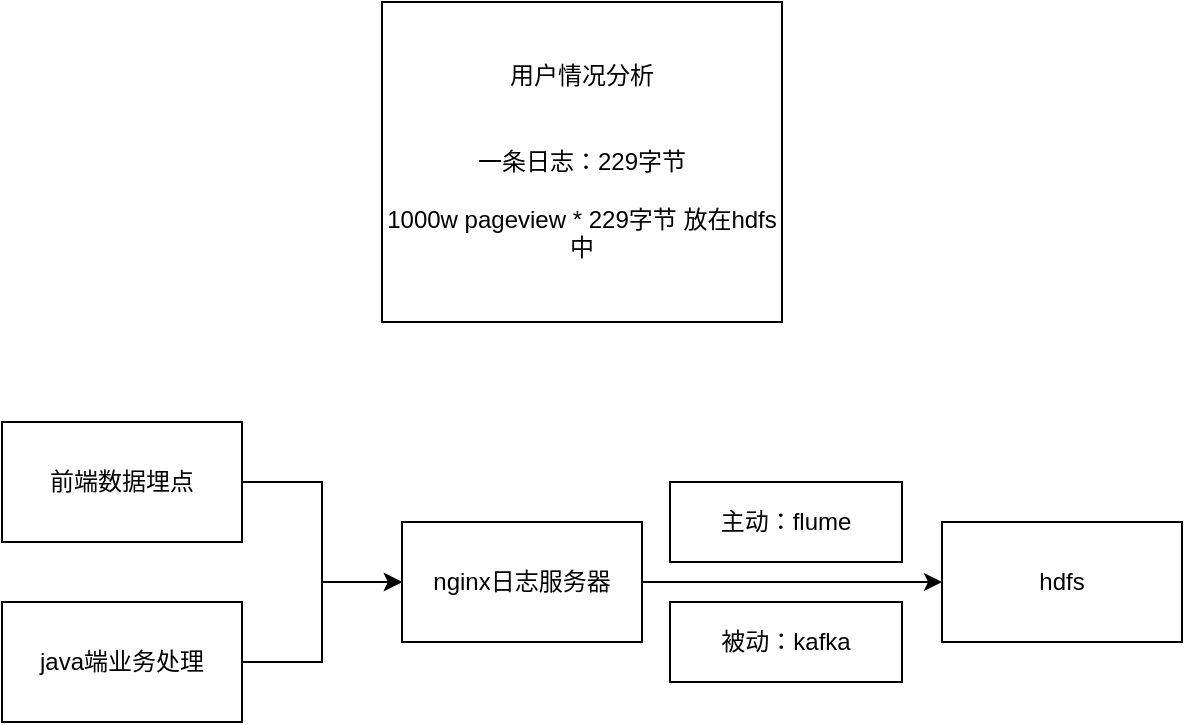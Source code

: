 <mxfile version="17.1.1" type="github">
  <diagram id="OdimADcS7VeNyrV7x7Kn" name="Page-1">
    <mxGraphModel dx="782" dy="1683" grid="1" gridSize="10" guides="1" tooltips="1" connect="1" arrows="1" fold="1" page="1" pageScale="1" pageWidth="827" pageHeight="1169" math="0" shadow="0">
      <root>
        <mxCell id="0" />
        <mxCell id="1" parent="0" />
        <mxCell id="LDjSrmN3v6cIMVcZkSbh-3" style="edgeStyle=orthogonalEdgeStyle;rounded=0;orthogonalLoop=1;jettySize=auto;html=1;entryX=0;entryY=0.5;entryDx=0;entryDy=0;" edge="1" parent="1" source="LDjSrmN3v6cIMVcZkSbh-1" target="LDjSrmN3v6cIMVcZkSbh-4">
          <mxGeometry relative="1" as="geometry">
            <mxPoint x="280" y="230" as="targetPoint" />
          </mxGeometry>
        </mxCell>
        <mxCell id="LDjSrmN3v6cIMVcZkSbh-1" value="前端数据埋点" style="rounded=0;whiteSpace=wrap;html=1;" vertex="1" parent="1">
          <mxGeometry x="80" y="170" width="120" height="60" as="geometry" />
        </mxCell>
        <mxCell id="LDjSrmN3v6cIMVcZkSbh-5" style="edgeStyle=orthogonalEdgeStyle;rounded=0;orthogonalLoop=1;jettySize=auto;html=1;entryX=0;entryY=0.5;entryDx=0;entryDy=0;" edge="1" parent="1" source="LDjSrmN3v6cIMVcZkSbh-2" target="LDjSrmN3v6cIMVcZkSbh-4">
          <mxGeometry relative="1" as="geometry" />
        </mxCell>
        <mxCell id="LDjSrmN3v6cIMVcZkSbh-2" value="java端业务处理" style="rounded=0;whiteSpace=wrap;html=1;" vertex="1" parent="1">
          <mxGeometry x="80" y="260" width="120" height="60" as="geometry" />
        </mxCell>
        <mxCell id="LDjSrmN3v6cIMVcZkSbh-8" style="edgeStyle=orthogonalEdgeStyle;rounded=0;orthogonalLoop=1;jettySize=auto;html=1;" edge="1" parent="1" source="LDjSrmN3v6cIMVcZkSbh-4" target="LDjSrmN3v6cIMVcZkSbh-6">
          <mxGeometry relative="1" as="geometry" />
        </mxCell>
        <mxCell id="LDjSrmN3v6cIMVcZkSbh-4" value="nginx日志服务器" style="rounded=0;whiteSpace=wrap;html=1;" vertex="1" parent="1">
          <mxGeometry x="280" y="220" width="120" height="60" as="geometry" />
        </mxCell>
        <mxCell id="LDjSrmN3v6cIMVcZkSbh-6" value="hdfs" style="rounded=0;whiteSpace=wrap;html=1;" vertex="1" parent="1">
          <mxGeometry x="550" y="220" width="120" height="60" as="geometry" />
        </mxCell>
        <mxCell id="LDjSrmN3v6cIMVcZkSbh-7" value="用户情况分析&lt;br&gt;&lt;br&gt;&lt;br&gt;一条日志：229字节&lt;br&gt;&lt;br&gt;1000w pageview * 229字节 放在hdfs中" style="rounded=0;whiteSpace=wrap;html=1;" vertex="1" parent="1">
          <mxGeometry x="270" y="-40" width="200" height="160" as="geometry" />
        </mxCell>
        <mxCell id="LDjSrmN3v6cIMVcZkSbh-9" value="主动：flume" style="rounded=0;whiteSpace=wrap;html=1;" vertex="1" parent="1">
          <mxGeometry x="414" y="200" width="116" height="40" as="geometry" />
        </mxCell>
        <mxCell id="LDjSrmN3v6cIMVcZkSbh-10" value="被动：kafka" style="rounded=0;whiteSpace=wrap;html=1;" vertex="1" parent="1">
          <mxGeometry x="414" y="260" width="116" height="40" as="geometry" />
        </mxCell>
      </root>
    </mxGraphModel>
  </diagram>
</mxfile>
